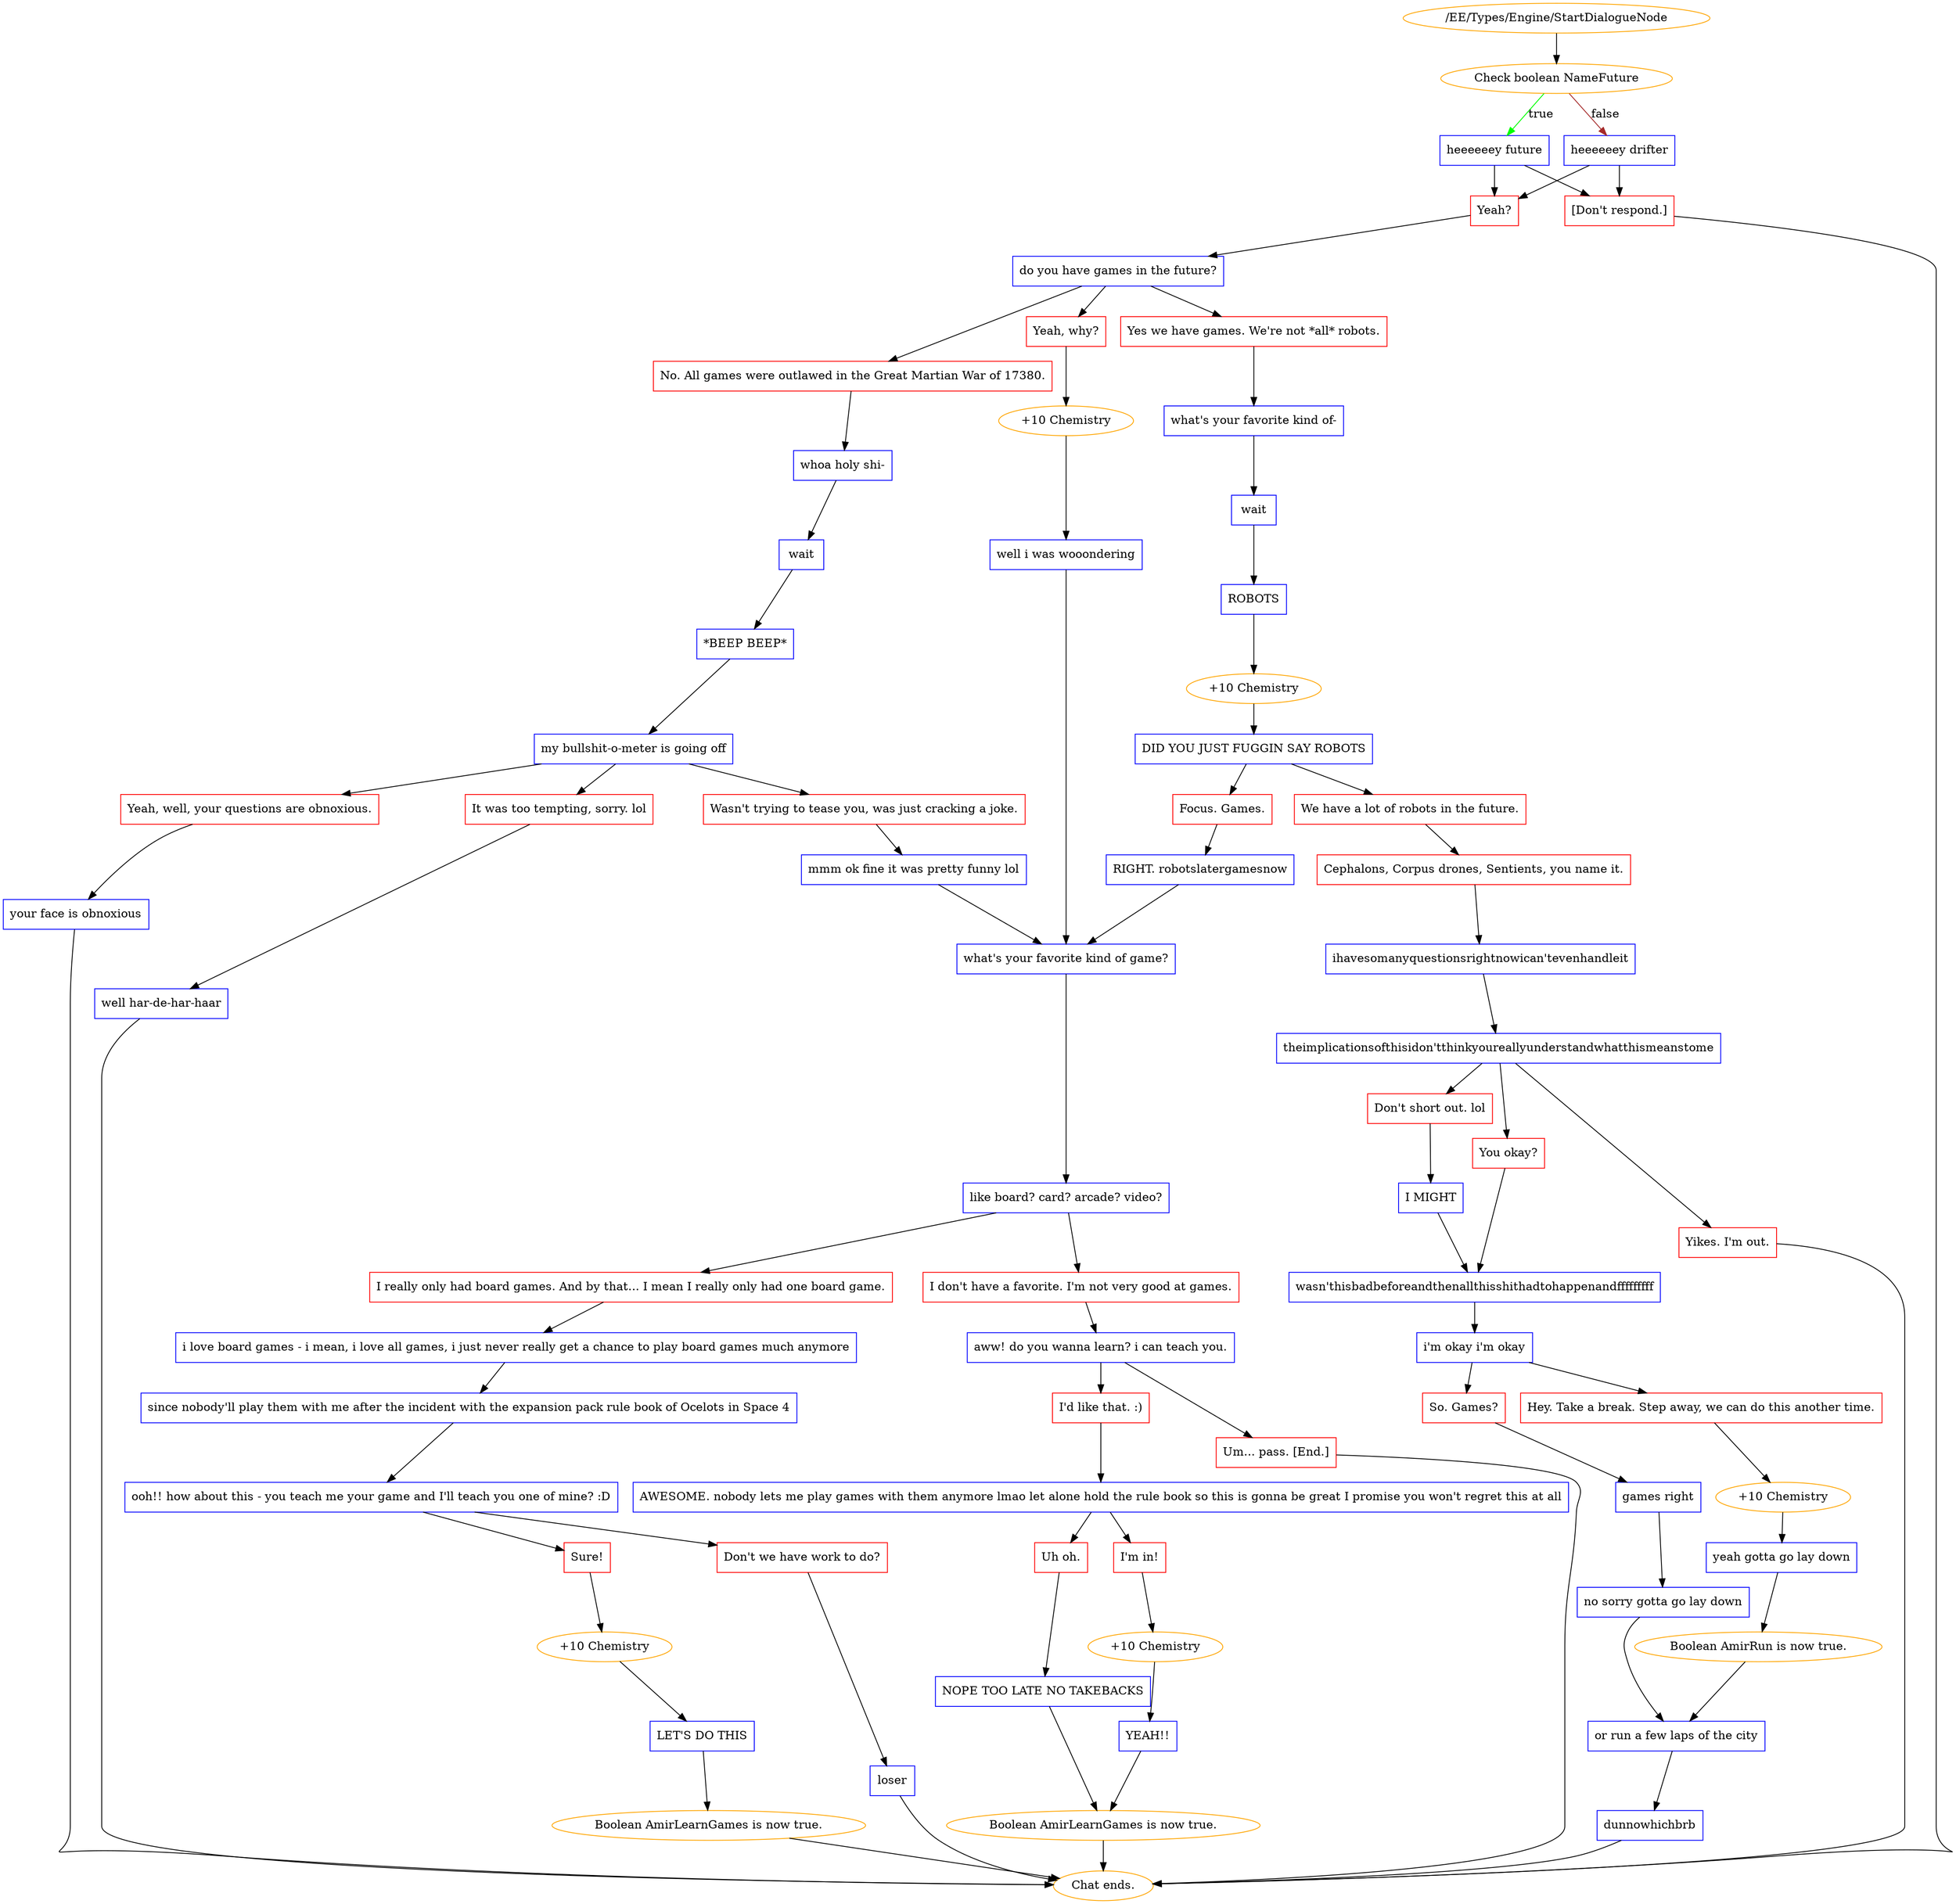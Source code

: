 digraph {
	83 [label="/EE/Types/Engine/StartDialogueNode",color=orange];
		83 -> 84;
	84 [label="Check boolean NameFuture",color=orange];
		84 -> 86 [label=true,color=green];
		84 -> 85 [label=false,color=brown];
	86 [label="heeeeeey future",shape=box,color=blue];
		86 -> 89;
		86 -> 91;
	85 [label="heeeeeey drifter",shape=box,color=blue];
		85 -> 89;
		85 -> 91;
	89 [label="Yeah?",shape=box,color=red];
		89 -> 87;
	91 [label="[Don't respond.]",shape=box,color=red];
		91 -> "Chat ends.";
	87 [label="do you have games in the future?",shape=box,color=blue];
		87 -> 92;
		87 -> 93;
		87 -> 94;
	"Chat ends." [color=orange];
	92 [label="No. All games were outlawed in the Great Martian War of 17380.",shape=box,color=red];
		92 -> 90;
	93 [label="Yeah, why?",shape=box,color=red];
		93 -> 98;
	94 [label="Yes we have games. We're not *all* robots.",shape=box,color=red];
		94 -> 99;
	90 [label="whoa holy shi-",shape=box,color=blue];
		90 -> 95;
	98 [label="+10 Chemistry",color=orange];
		98 -> 1907;
	99 [label="what's your favorite kind of-",shape=box,color=blue];
		99 -> 100;
	95 [label="wait",shape=box,color=blue];
		95 -> 96;
	1907 [label="well i was wooondering",shape=box,color=blue];
		1907 -> 113;
	100 [label="wait",shape=box,color=blue];
		100 -> 101;
	96 [label="*BEEP BEEP*",shape=box,color=blue];
		96 -> 97;
	113 [label="what's your favorite kind of game?",shape=box,color=blue];
		113 -> 114;
	101 [label="ROBOTS",shape=box,color=blue];
		101 -> 108;
	97 [label="my bullshit-o-meter is going off",shape=box,color=blue];
		97 -> 103;
		97 -> 104;
		97 -> 2122;
	114 [label="like board? card? arcade? video?",shape=box,color=blue];
		114 -> 115;
		114 -> 116;
	108 [label="+10 Chemistry",color=orange];
		108 -> 102;
	103 [label="Yeah, well, your questions are obnoxious.",shape=box,color=red];
		103 -> 105;
	104 [label="It was too tempting, sorry. lol",shape=box,color=red];
		104 -> 107;
	2122 [label="Wasn't trying to tease you, was just cracking a joke.",shape=box,color=red];
		2122 -> 2123;
	115 [label="I really only had board games. And by that... I mean I really only had one board game.",shape=box,color=red];
		115 -> 119;
	116 [label="I don't have a favorite. I'm not very good at games.",shape=box,color=red];
		116 -> 120;
	102 [label="DID YOU JUST FUGGIN SAY ROBOTS",shape=box,color=blue];
		102 -> 109;
		102 -> 110;
	105 [label="your face is obnoxious",shape=box,color=blue];
		105 -> "Chat ends.";
	107 [label="well har-de-har-haar",shape=box,color=blue];
		107 -> "Chat ends.";
	2123 [label="mmm ok fine it was pretty funny lol",shape=box,color=blue];
		2123 -> 113;
	119 [label="i love board games - i mean, i love all games, i just never really get a chance to play board games much anymore",shape=box,color=blue];
		119 -> 121;
	120 [label="aww! do you wanna learn? i can teach you.",shape=box,color=blue];
		120 -> 123;
		120 -> 124;
	109 [label="Focus. Games.",shape=box,color=red];
		109 -> 112;
	110 [label="We have a lot of robots in the future.",shape=box,color=red];
		110 -> 111;
	"Chat ends." [color=orange];
	121 [label="since nobody'll play them with me after the incident with the expansion pack rule book of Ocelots in Space 4",shape=box,color=blue];
		121 -> 122;
	123 [label="I'd like that. :)",shape=box,color=red];
		123 -> 126;
	124 [label="Um... pass. [End.]",shape=box,color=red];
		124 -> "Chat ends.";
	112 [label="RIGHT. robotslatergamesnow",shape=box,color=blue];
		112 -> 113;
	111 [label="Cephalons, Corpus drones, Sentients, you name it.",shape=box,color=red];
		111 -> 117;
	122 [label="ooh!! how about this - you teach me your game and I'll teach you one of mine? :D",shape=box,color=blue];
		122 -> 144;
		122 -> 145;
	126 [label="AWESOME. nobody lets me play games with them anymore lmao let alone hold the rule book so this is gonna be great I promise you won't regret this at all",shape=box,color=blue];
		126 -> 152;
		126 -> 153;
	"Chat ends." [color=orange];
	117 [label="ihavesomanyquestionsrightnowican'tevenhandleit",shape=box,color=blue];
		117 -> 118;
	144 [label="Sure!",shape=box,color=red];
		144 -> 148;
	145 [label="Don't we have work to do?",shape=box,color=red];
		145 -> 147;
	152 [label="Uh oh.",shape=box,color=red];
		152 -> 154;
	153 [label="I'm in!",shape=box,color=red];
		153 -> 156;
	118 [label="theimplicationsofthisidon'tthinkyoureallyunderstandwhatthismeanstome",shape=box,color=blue];
		118 -> 127;
		118 -> 128;
		118 -> 129;
	148 [label="+10 Chemistry",color=orange];
		148 -> 146;
	147 [label="loser",shape=box,color=blue];
		147 -> "Chat ends.";
	154 [label="NOPE TOO LATE NO TAKEBACKS",shape=box,color=blue];
		154 -> 157;
	156 [label="+10 Chemistry",color=orange];
		156 -> 155;
	127 [label="Don't short out. lol",shape=box,color=red];
		127 -> 131;
	128 [label="You okay?",shape=box,color=red];
		128 -> 132;
	129 [label="Yikes. I'm out.",shape=box,color=red];
		129 -> "Chat ends.";
	146 [label="LET'S DO THIS",shape=box,color=blue];
		146 -> 150;
	"Chat ends." [color=orange];
	157 [label="Boolean AmirLearnGames is now true.",color=orange];
		157 -> "Chat ends.";
	155 [label="YEAH!!",shape=box,color=blue];
		155 -> 157;
	131 [label="I MIGHT",shape=box,color=blue];
		131 -> 132;
	132 [label="wasn'thisbadbeforeandthenallthisshithadtohappenandfffffffff",shape=box,color=blue];
		132 -> 133;
	"Chat ends." [color=orange];
	150 [label="Boolean AmirLearnGames is now true.",color=orange];
		150 -> "Chat ends.";
	"Chat ends." [color=orange];
	133 [label="i'm okay i'm okay",shape=box,color=blue];
		133 -> 134;
		133 -> 135;
	"Chat ends." [color=orange];
	134 [label="So. Games?",shape=box,color=red];
		134 -> 136;
	135 [label="Hey. Take a break. Step away, we can do this another time.",shape=box,color=red];
		135 -> 137;
	136 [label="games right",shape=box,color=blue];
		136 -> 139;
	137 [label="+10 Chemistry",color=orange];
		137 -> 140;
	139 [label="no sorry gotta go lay down",shape=box,color=blue];
		139 -> 141;
	140 [label="yeah gotta go lay down",shape=box,color=blue];
		140 -> 138;
	141 [label="or run a few laps of the city",shape=box,color=blue];
		141 -> 142;
	138 [label="Boolean AmirRun is now true.",color=orange];
		138 -> 141;
	142 [label="dunnowhichbrb",shape=box,color=blue];
		142 -> "Chat ends.";
	"Chat ends." [color=orange];
}